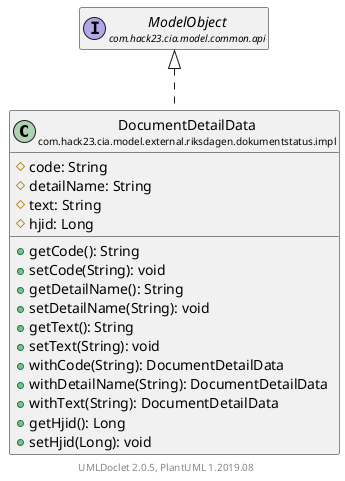 @startuml
    set namespaceSeparator none
    hide empty fields
    hide empty methods

    class "<size:14>DocumentDetailData\n<size:10>com.hack23.cia.model.external.riksdagen.dokumentstatus.impl" as com.hack23.cia.model.external.riksdagen.dokumentstatus.impl.DocumentDetailData [[DocumentDetailData.html]] {
        #code: String
        #detailName: String
        #text: String
        #hjid: Long
        +getCode(): String
        +setCode(String): void
        +getDetailName(): String
        +setDetailName(String): void
        +getText(): String
        +setText(String): void
        +withCode(String): DocumentDetailData
        +withDetailName(String): DocumentDetailData
        +withText(String): DocumentDetailData
        +getHjid(): Long
        +setHjid(Long): void
    }

    interface "<size:14>ModelObject\n<size:10>com.hack23.cia.model.common.api" as com.hack23.cia.model.common.api.ModelObject

    com.hack23.cia.model.common.api.ModelObject <|.. com.hack23.cia.model.external.riksdagen.dokumentstatus.impl.DocumentDetailData

    center footer UMLDoclet 2.0.5, PlantUML 1.2019.08
@enduml
